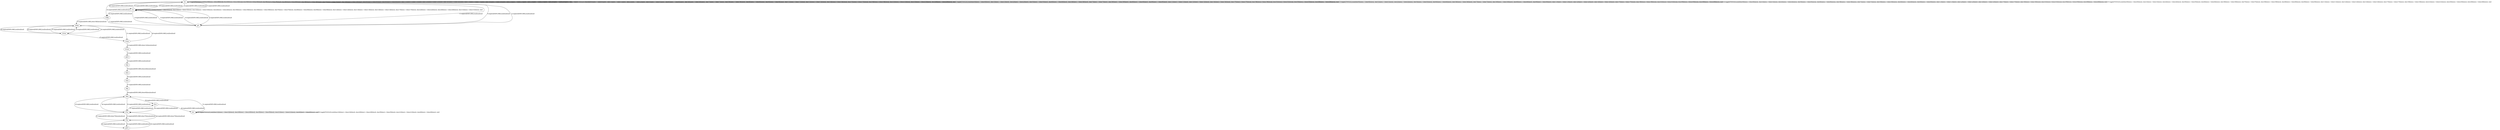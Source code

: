# Total number of goals covered by this test: 2
# d7m --> d1m
# d1m --> b31

digraph g {
"b2" -> "b2" [label = "1-toggle[TOGGLE];/null/door0[false]:=!(door0[false]); door1[false]:=!(door1[false]); door2[false]:=!(door2[false]); door5[false]:=!(door5[false]); door6[false]:=!(door6[false]); door38[false]:=!(door38[false]); door7[false]:=!(door7[false]); door39[false]:=!(door39[false]); door8[false]:=!(door8[false]); door9[false]:=!(door9[false]); door11[false]:=!(door11[false]); door12[false]:=!(door12[false]); door14[false]:=!(door14[false]); door17[false]:=!(door17[false]); door19[false]:=!(door19[false]); door21[false]:=!(door21[false]); door25[false]:=!(door25[false]); door29[false]:=!(door29[false]); /null"];
"b2" -> "b2" [label = "2-toggle[TOGGLE];/null/door0[false]:=!(door0[false]); door1[false]:=!(door1[false]); door2[false]:=!(door2[false]); door5[false]:=!(door5[false]); door6[false]:=!(door6[false]); door38[false]:=!(door38[false]); door7[false]:=!(door7[false]); door39[false]:=!(door39[false]); door8[false]:=!(door8[false]); door9[false]:=!(door9[false]); door11[false]:=!(door11[false]); door12[false]:=!(door12[false]); door14[false]:=!(door14[false]); door17[false]:=!(door17[false]); door19[false]:=!(door19[false]); door21[false]:=!(door21[false]); door25[false]:=!(door25[false]); door29[false]:=!(door29[false]); /null"];
"b2" -> "b2" [label = "3-toggle[TOGGLE];/null/door0[false]:=!(door0[false]); door1[false]:=!(door1[false]); door2[false]:=!(door2[false]); door5[false]:=!(door5[false]); door6[false]:=!(door6[false]); door38[false]:=!(door38[false]); door7[false]:=!(door7[false]); door39[false]:=!(door39[false]); door8[false]:=!(door8[false]); door9[false]:=!(door9[false]); door11[false]:=!(door11[false]); door12[false]:=!(door12[false]); door14[false]:=!(door14[false]); door17[false]:=!(door17[false]); door19[false]:=!(door19[false]); door21[false]:=!(door21[false]); door25[false]:=!(door25[false]); door29[false]:=!(door29[false]); /null"];
"b2" -> "b1" [label = "4-explore[EXPLORE];/null/null/null"];
"b1" -> "gf1" [label = "5-explore[EXPLORE];/null/null/null"];
"gf1" -> "b2" [label = "6-explore[EXPLORE];/null/null/null"];
"b2" -> "b1" [label = "7-explore[EXPLORE];/null/null/null"];
"b1" -> "gf1" [label = "8-explore[EXPLORE];/null/null/null"];
"gf1" -> "b1" [label = "9-explore[EXPLORE];/null/null/null"];
"b1" -> "b2" [label = "10-explore[EXPLORE];/null/null/null"];
"b2" -> "gf1" [label = "11-explore[EXPLORE];/null/null/null"];
"gf1" -> "b2" [label = "12-explore[EXPLORE];/null/null/null"];
"b2" -> "b2" [label = "13-toggle[TOGGLE];/null/door0[false]:=!(door0[false]); door1[false]:=!(door1[false]); door2[false]:=!(door2[false]); door5[false]:=!(door5[false]); door6[false]:=!(door6[false]); door38[false]:=!(door38[false]); door7[false]:=!(door7[false]); door39[false]:=!(door39[false]); door8[false]:=!(door8[false]); door9[false]:=!(door9[false]); door11[false]:=!(door11[false]); door12[false]:=!(door12[false]); door14[false]:=!(door14[false]); door17[false]:=!(door17[false]); door19[false]:=!(door19[false]); door21[false]:=!(door21[false]); door25[false]:=!(door25[false]); door29[false]:=!(door29[false]); /null"];
"b2" -> "b2" [label = "14-toggle[TOGGLE];/null/door0[false]:=!(door0[false]); door1[false]:=!(door1[false]); door2[false]:=!(door2[false]); door5[false]:=!(door5[false]); door6[false]:=!(door6[false]); door38[false]:=!(door38[false]); door7[false]:=!(door7[false]); door39[false]:=!(door39[false]); door8[false]:=!(door8[false]); door9[false]:=!(door9[false]); door11[false]:=!(door11[false]); door12[false]:=!(door12[false]); door14[false]:=!(door14[false]); door17[false]:=!(door17[false]); door19[false]:=!(door19[false]); door21[false]:=!(door21[false]); door25[false]:=!(door25[false]); door29[false]:=!(door29[false]); /null"];
"b2" -> "b2" [label = "15-toggle[TOGGLE];/null/door0[false]:=!(door0[false]); door1[false]:=!(door1[false]); door2[false]:=!(door2[false]); door5[false]:=!(door5[false]); door6[false]:=!(door6[false]); door38[false]:=!(door38[false]); door7[false]:=!(door7[false]); door39[false]:=!(door39[false]); door8[false]:=!(door8[false]); door9[false]:=!(door9[false]); door11[false]:=!(door11[false]); door12[false]:=!(door12[false]); door14[false]:=!(door14[false]); door17[false]:=!(door17[false]); door19[false]:=!(door19[false]); door21[false]:=!(door21[false]); door25[false]:=!(door25[false]); door29[false]:=!(door29[false]); /null"];
"b2" -> "d38p" [label = "16-explore[EXPLORE];/null/null/null"];
"d38p" -> "gf1" [label = "17-explore[EXPLORE];/null/null/null"];
"gf1" -> "b1" [label = "18-explore[EXPLORE];/null/null/null"];
"b1" -> "b1" [label = "19-toggle[TOGGLE];/null/door0[false]:=!(door0[false]); door1[false]:=!(door1[false]); door33[false]:=!(door33[false]); door2[false]:=!(door2[false]); door36[false]:=!(door36[false]); door38[false]:=!(door38[false]); door7[false]:=!(door7[false]); door8[false]:=!(door8[false]); door9[false]:=!(door9[false]); door12[false]:=!(door12[false]); door13[false]:=!(door13[false]); door14[false]:=!(door14[false]); door17[false]:=!(door17[false]); door22[false]:=!(door22[false]); door26[false]:=!(door26[false]); door31[false]:=!(door31[false]); /null"];
"b1" -> "b2" [label = "20-explore[EXPLORE];/null/null/null"];
"b2" -> "b1" [label = "21-explore[EXPLORE];/null/null/null"];
"b1" -> "d38p" [label = "22-explore[EXPLORE];/null/null/null"];
"d38p" -> "d38m" [label = "23-explore[EXPLORE];/door38[false]/null/null"];
"d38m" -> "d33m" [label = "24-explore[EXPLORE];/null/null/null"];
"d33m" -> "d38m" [label = "25-explore[EXPLORE];/null/null/null"];
"d38m" -> "d33m" [label = "26-explore[EXPLORE];/null/null/null"];
"d33m" -> "d12p" [label = "27-explore[EXPLORE];/null/null/null"];
"d12p" -> "d38m" [label = "28-explore[EXPLORE];/null/null/null"];
"d38m" -> "d33m" [label = "29-explore[EXPLORE];/null/null/null"];
"d33m" -> "d38m" [label = "30-explore[EXPLORE];/null/null/null"];
"d38m" -> "d12p" [label = "31-explore[EXPLORE];/null/null/null"];
"d12p" -> "d12m" [label = "32-explore[EXPLORE];/door12[false]/null/null"];
"d12m" -> "gf16" [label = "33-explore[EXPLORE];/null/null/null"];
"gf16" -> "d2p" [label = "34-explore[EXPLORE];/null/null/null"];
"d2p" -> "d2m" [label = "35-explore[EXPLORE];/door2[false]/null/null"];
"d2m" -> "d3m" [label = "36-explore[EXPLORE];/null/null/null"];
"d3m" -> "d0p" [label = "37-explore[EXPLORE];/null/null/null"];
"d0p" -> "d0m" [label = "38-explore[EXPLORE];/door0[false]/null/null"];
"d0m" -> "d1m" [label = "39-explore[EXPLORE];/null/null/null"];
"d1m" -> "d7m" [label = "40-explore[EXPLORE];/null/null/null"];
"d7m" -> "d7p" [label = "41-explore[EXPLORE];/door7[false]/null/null"];
"d7p" -> "gf19" [label = "42-explore[EXPLORE];/null/null/null"];
"gf19" -> "d7p" [label = "43-explore[EXPLORE];/null/null/null"];
"d7p" -> "d7m" [label = "44-explore[EXPLORE];/door7[false]/null/null"];
"d7m" -> "d0m" [label = "45-explore[EXPLORE];/null/null/null"];
"d0m" -> "d7m" [label = "46-explore[EXPLORE];/null/null/null"];
"d7m" -> "d1m" [label = "47-explore[EXPLORE];/null/null/null"];
"d1m" -> "b31" [label = "48-explore[EXPLORE];/null/null/null"];
"b31" -> "b31" [label = "49-toggle[TOGGLE];/null/door32[false]:=!(door32[false]); door20[false]:=!(door20[false]); door5[false]:=!(door5[false]); door21[false]:=!(door21[false]); door6[false]:=!(door6[false]); /null"];
"b31" -> "b31" [label = "50-toggle[TOGGLE];/null/door32[false]:=!(door32[false]); door20[false]:=!(door20[false]); door5[false]:=!(door5[false]); door21[false]:=!(door21[false]); door6[false]:=!(door6[false]); /null"];
"b31" -> "d0m" [label = "51-explore[EXPLORE];/null/null/null"];
"d0m" -> "d7m" [label = "52-explore[EXPLORE];/null/null/null"];
"d7m" -> "d7p" [label = "53-explore[EXPLORE];/door7[false]/null/null"];
"d7p" -> "gf19" [label = "54-explore[EXPLORE];/null/null/null"];
}